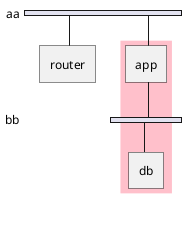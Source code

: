{
  "sha1": "6gnq04dnf00k50gqwtnqwjrj4jyfnl1",
  "insertion": {
    "when": "2024-05-30T20:48:20.954Z",
    "url": "http://alphadoc.plantuml.com/doc/dokuwiki/en/nwdiag",
    "user": "plantuml@gmail.com"
  }
}
@startuml
nwdiag {

    network aa {
        router;
        app;
    }


    network bb {
    	app;
        db;
    }
    
    group {
      color = "pink";
      app;
      db;
    }

}
@enduml
